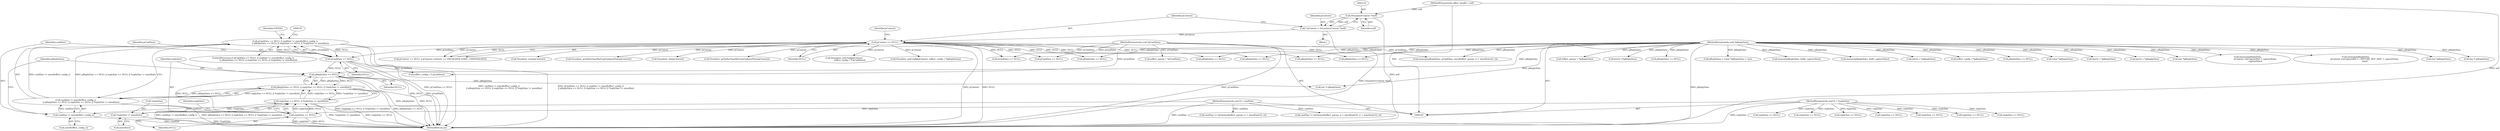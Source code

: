 digraph "0_Android_aeea52da00d210587fb3ed895de3d5f2e0264c88_11@API" {
"1000163" [label="(Call,pCmdData == NULL || cmdSize != sizeof(effect_config_t)\n                || pReplyData == NULL || replySize == NULL || *replySize != sizeof(int))"];
"1000164" [label="(Call,pCmdData == NULL)"];
"1000106" [label="(MethodParameterIn,void *pCmdData)"];
"1000119" [label="(Call,pContext == NULL)"];
"1000111" [label="(Call,* pContext = (VisualizerContext *)self)"];
"1000113" [label="(Call,(VisualizerContext *)self)"];
"1000103" [label="(MethodParameterIn,effect_handle_t self)"];
"1000167" [label="(Call,cmdSize != sizeof(effect_config_t)\n                || pReplyData == NULL || replySize == NULL || *replySize != sizeof(int))"];
"1000168" [label="(Call,cmdSize != sizeof(effect_config_t))"];
"1000105" [label="(MethodParameterIn,uint32_t cmdSize)"];
"1000172" [label="(Call,pReplyData == NULL || replySize == NULL || *replySize != sizeof(int))"];
"1000173" [label="(Call,pReplyData == NULL)"];
"1000108" [label="(MethodParameterIn,void *pReplyData)"];
"1000176" [label="(Call,replySize == NULL || *replySize != sizeof(int))"];
"1000177" [label="(Call,replySize == NULL)"];
"1000107" [label="(MethodParameterIn,uint32_t *replySize)"];
"1000180" [label="(Call,*replySize != sizeof(int))"];
"1000833" [label="(Call,Visualizer_getDeltaTimeMsFromUpdatedTime(pContext))"];
"1000781" [label="(Call,pReplyData = (char *)pReplyData + size)"];
"1000121" [label="(Identifier,NULL)"];
"1000498" [label="(Call,cmdSize != (int)(sizeof(effect_param_t) + sizeof(uint32_t) + sizeof(uint32_t)))"];
"1000180" [label="(Call,*replySize != sizeof(int))"];
"1000236" [label="(Call,replySize == NULL)"];
"1000706" [label="(Call,memset(pReplyData, 0x80, captureSize))"];
"1000811" [label="(Call,memset(pReplyData, 0x80, captureSize))"];
"1000674" [label="(Call,Visualizer_getDeltaTimeMsFromUpdatedTime(pContext))"];
"1000556" [label="(Call,(int32_t *)pReplyData)"];
"1000221" [label="(Call,(effect_config_t *)pReplyData)"];
"1000124" [label="(Identifier,pContext)"];
"1000179" [label="(Identifier,NULL)"];
"1000107" [label="(MethodParameterIn,uint32_t *replySize)"];
"1000172" [label="(Call,pReplyData == NULL || replySize == NULL || *replySize != sizeof(int))"];
"1000653" [label="(Call,replySize == NULL)"];
"1000158" [label="(Call,Visualizer_init(pContext))"];
"1000511" [label="(Call,pReplyData == NULL)"];
"1000183" [label="(Call,sizeof(int))"];
"1000649" [label="(Call,pReplyData == NULL)"];
"1000319" [label="(Call,pCmdData == NULL)"];
"1000113" [label="(Call,(VisualizerContext *)self)"];
"1000178" [label="(Identifier,replySize)"];
"1000232" [label="(Call,pReplyData == NULL)"];
"1000784" [label="(Call,(char *)pReplyData)"];
"1000106" [label="(MethodParameterIn,void *pCmdData)"];
"1000536" [label="(Call,(effect_param_t *)pCmdData)"];
"1000112" [label="(Identifier,pContext)"];
"1000103" [label="(MethodParameterIn,effect_handle_t self)"];
"1000164" [label="(Call,pCmdData == NULL)"];
"1000115" [label="(Identifier,self)"];
"1000494" [label="(Call,pCmdData == NULL)"];
"1000168" [label="(Call,cmdSize != sizeof(effect_config_t))"];
"1000162" [label="(ControlStructure,if (pCmdData == NULL || cmdSize != sizeof(effect_config_t)\n                || pReplyData == NULL || replySize == NULL || *replySize != sizeof(int)))"];
"1000196" [label="(Call,(effect_config_t *) pCmdData)"];
"1000105" [label="(MethodParameterIn,uint32_t cmdSize)"];
"1000357" [label="(Call,memcpy(pReplyData, pCmdData, sizeof(effect_param_t) + sizeof(uint32_t)))"];
"1000169" [label="(Identifier,cmdSize)"];
"1000194" [label="(Call,Visualizer_setConfig(pContext,\n                 (effect_config_t *) pCmdData))"];
"1000219" [label="(Call,Visualizer_getConfig(pContext, (effect_config_t *)pReplyData))"];
"1000175" [label="(Identifier,NULL)"];
"1000529" [label="(Call,(int32_t *)pReplyData)"];
"1000176" [label="(Call,replySize == NULL || *replySize != sizeof(int))"];
"1000629" [label="(Call,(int32_t *)pReplyData)"];
"1000137" [label="(Call,pReplyData == NULL)"];
"1000310" [label="(Call,(int *)pReplyData)"];
"1000118" [label="(Call,pContext == NULL || pContext->mState == VISUALIZER_STATE_UNINITIALIZED)"];
"1000515" [label="(Call,replySize == NULL)"];
"1000111" [label="(Call,* pContext = (VisualizerContext *)self)"];
"1001028" [label="(MethodReturn,int)"];
"1000323" [label="(Call,cmdSize != (int)(sizeof(effect_param_t) + sizeof(uint32_t)))"];
"1000794" [label="(Call,memcpy(pReplyData,\n                       pContext->mCaptureBuf + capturePoint,\n                       captureSize))"];
"1000771" [label="(Call,memcpy(pReplyData,\n                           pContext->mCaptureBuf + CAPTURE_BUF_SIZE + capturePoint,\n                           size))"];
"1000174" [label="(Identifier,pReplyData)"];
"1000188" [label="(Identifier,EINVAL)"];
"1000181" [label="(Call,*replySize)"];
"1000337" [label="(Call,replySize == NULL)"];
"1000119" [label="(Call,pContext == NULL)"];
"1000120" [label="(Identifier,pContext)"];
"1000226" [label="(Call,Visualizer_reset(pContext))"];
"1000275" [label="(Call,pReplyData == NULL)"];
"1000177" [label="(Call,replySize == NULL)"];
"1000163" [label="(Call,pCmdData == NULL || cmdSize != sizeof(effect_config_t)\n                || pReplyData == NULL || replySize == NULL || *replySize != sizeof(int))"];
"1000109" [label="(Block,)"];
"1000267" [label="(Call,(int *)pReplyData)"];
"1000155" [label="(Call,(int *) pReplyData)"];
"1000108" [label="(MethodParameterIn,void *pReplyData)"];
"1000203" [label="(Call,pReplyData == NULL)"];
"1000166" [label="(Identifier,NULL)"];
"1000368" [label="(Call,(effect_param_t *)pReplyData)"];
"1000182" [label="(Identifier,replySize)"];
"1000141" [label="(Call,replySize == NULL)"];
"1000165" [label="(Identifier,pCmdData)"];
"1000191" [label="(Call,(int *) pReplyData)"];
"1000958" [label="(Call,(int32_t*)pReplyData)"];
"1000173" [label="(Call,pReplyData == NULL)"];
"1000170" [label="(Call,sizeof(effect_config_t))"];
"1000167" [label="(Call,cmdSize != sizeof(effect_config_t)\n                || pReplyData == NULL || replySize == NULL || *replySize != sizeof(int))"];
"1000207" [label="(Call,replySize == NULL)"];
"1000333" [label="(Call,pReplyData == NULL)"];
"1000279" [label="(Call,replySize == NULL)"];
"1000163" -> "1000162"  [label="AST: "];
"1000163" -> "1000164"  [label="CFG: "];
"1000163" -> "1000167"  [label="CFG: "];
"1000164" -> "1000163"  [label="AST: "];
"1000167" -> "1000163"  [label="AST: "];
"1000188" -> "1000163"  [label="CFG: "];
"1000192" -> "1000163"  [label="CFG: "];
"1000163" -> "1001028"  [label="DDG: pCmdData == NULL"];
"1000163" -> "1001028"  [label="DDG: cmdSize != sizeof(effect_config_t)\n                || pReplyData == NULL || replySize == NULL || *replySize != sizeof(int)"];
"1000163" -> "1001028"  [label="DDG: pCmdData == NULL || cmdSize != sizeof(effect_config_t)\n                || pReplyData == NULL || replySize == NULL || *replySize != sizeof(int)"];
"1000164" -> "1000163"  [label="DDG: pCmdData"];
"1000164" -> "1000163"  [label="DDG: NULL"];
"1000167" -> "1000163"  [label="DDG: cmdSize != sizeof(effect_config_t)"];
"1000167" -> "1000163"  [label="DDG: pReplyData == NULL || replySize == NULL || *replySize != sizeof(int)"];
"1000164" -> "1000166"  [label="CFG: "];
"1000165" -> "1000164"  [label="AST: "];
"1000166" -> "1000164"  [label="AST: "];
"1000169" -> "1000164"  [label="CFG: "];
"1000164" -> "1001028"  [label="DDG: NULL"];
"1000164" -> "1001028"  [label="DDG: pCmdData"];
"1000106" -> "1000164"  [label="DDG: pCmdData"];
"1000119" -> "1000164"  [label="DDG: NULL"];
"1000164" -> "1000173"  [label="DDG: NULL"];
"1000164" -> "1000196"  [label="DDG: pCmdData"];
"1000106" -> "1000102"  [label="AST: "];
"1000106" -> "1001028"  [label="DDG: pCmdData"];
"1000106" -> "1000196"  [label="DDG: pCmdData"];
"1000106" -> "1000319"  [label="DDG: pCmdData"];
"1000106" -> "1000357"  [label="DDG: pCmdData"];
"1000106" -> "1000494"  [label="DDG: pCmdData"];
"1000106" -> "1000536"  [label="DDG: pCmdData"];
"1000119" -> "1000118"  [label="AST: "];
"1000119" -> "1000121"  [label="CFG: "];
"1000120" -> "1000119"  [label="AST: "];
"1000121" -> "1000119"  [label="AST: "];
"1000124" -> "1000119"  [label="CFG: "];
"1000118" -> "1000119"  [label="CFG: "];
"1000119" -> "1001028"  [label="DDG: NULL"];
"1000119" -> "1001028"  [label="DDG: pContext"];
"1000119" -> "1000118"  [label="DDG: pContext"];
"1000119" -> "1000118"  [label="DDG: NULL"];
"1000111" -> "1000119"  [label="DDG: pContext"];
"1000119" -> "1000137"  [label="DDG: NULL"];
"1000119" -> "1000158"  [label="DDG: pContext"];
"1000119" -> "1000194"  [label="DDG: pContext"];
"1000119" -> "1000203"  [label="DDG: NULL"];
"1000119" -> "1000219"  [label="DDG: pContext"];
"1000119" -> "1000226"  [label="DDG: pContext"];
"1000119" -> "1000232"  [label="DDG: NULL"];
"1000119" -> "1000275"  [label="DDG: NULL"];
"1000119" -> "1000319"  [label="DDG: NULL"];
"1000119" -> "1000494"  [label="DDG: NULL"];
"1000119" -> "1000649"  [label="DDG: NULL"];
"1000119" -> "1000674"  [label="DDG: pContext"];
"1000119" -> "1000833"  [label="DDG: pContext"];
"1000111" -> "1000109"  [label="AST: "];
"1000111" -> "1000113"  [label="CFG: "];
"1000112" -> "1000111"  [label="AST: "];
"1000113" -> "1000111"  [label="AST: "];
"1000120" -> "1000111"  [label="CFG: "];
"1000111" -> "1001028"  [label="DDG: (VisualizerContext *)self"];
"1000113" -> "1000111"  [label="DDG: self"];
"1000113" -> "1000115"  [label="CFG: "];
"1000114" -> "1000113"  [label="AST: "];
"1000115" -> "1000113"  [label="AST: "];
"1000113" -> "1001028"  [label="DDG: self"];
"1000103" -> "1000113"  [label="DDG: self"];
"1000103" -> "1000102"  [label="AST: "];
"1000103" -> "1001028"  [label="DDG: self"];
"1000167" -> "1000168"  [label="CFG: "];
"1000167" -> "1000172"  [label="CFG: "];
"1000168" -> "1000167"  [label="AST: "];
"1000172" -> "1000167"  [label="AST: "];
"1000167" -> "1001028"  [label="DDG: cmdSize != sizeof(effect_config_t)"];
"1000167" -> "1001028"  [label="DDG: pReplyData == NULL || replySize == NULL || *replySize != sizeof(int)"];
"1000168" -> "1000167"  [label="DDG: cmdSize"];
"1000172" -> "1000167"  [label="DDG: pReplyData == NULL"];
"1000172" -> "1000167"  [label="DDG: replySize == NULL || *replySize != sizeof(int)"];
"1000168" -> "1000170"  [label="CFG: "];
"1000169" -> "1000168"  [label="AST: "];
"1000170" -> "1000168"  [label="AST: "];
"1000174" -> "1000168"  [label="CFG: "];
"1000168" -> "1001028"  [label="DDG: cmdSize"];
"1000105" -> "1000168"  [label="DDG: cmdSize"];
"1000105" -> "1000102"  [label="AST: "];
"1000105" -> "1001028"  [label="DDG: cmdSize"];
"1000105" -> "1000323"  [label="DDG: cmdSize"];
"1000105" -> "1000498"  [label="DDG: cmdSize"];
"1000172" -> "1000173"  [label="CFG: "];
"1000172" -> "1000176"  [label="CFG: "];
"1000173" -> "1000172"  [label="AST: "];
"1000176" -> "1000172"  [label="AST: "];
"1000172" -> "1001028"  [label="DDG: replySize == NULL || *replySize != sizeof(int)"];
"1000172" -> "1001028"  [label="DDG: pReplyData == NULL"];
"1000173" -> "1000172"  [label="DDG: pReplyData"];
"1000173" -> "1000172"  [label="DDG: NULL"];
"1000176" -> "1000172"  [label="DDG: replySize == NULL"];
"1000176" -> "1000172"  [label="DDG: *replySize != sizeof(int)"];
"1000173" -> "1000175"  [label="CFG: "];
"1000174" -> "1000173"  [label="AST: "];
"1000175" -> "1000173"  [label="AST: "];
"1000178" -> "1000173"  [label="CFG: "];
"1000173" -> "1001028"  [label="DDG: pReplyData"];
"1000173" -> "1001028"  [label="DDG: NULL"];
"1000108" -> "1000173"  [label="DDG: pReplyData"];
"1000173" -> "1000177"  [label="DDG: NULL"];
"1000173" -> "1000191"  [label="DDG: pReplyData"];
"1000108" -> "1000102"  [label="AST: "];
"1000108" -> "1001028"  [label="DDG: pReplyData"];
"1000108" -> "1000137"  [label="DDG: pReplyData"];
"1000108" -> "1000155"  [label="DDG: pReplyData"];
"1000108" -> "1000191"  [label="DDG: pReplyData"];
"1000108" -> "1000203"  [label="DDG: pReplyData"];
"1000108" -> "1000221"  [label="DDG: pReplyData"];
"1000108" -> "1000232"  [label="DDG: pReplyData"];
"1000108" -> "1000267"  [label="DDG: pReplyData"];
"1000108" -> "1000275"  [label="DDG: pReplyData"];
"1000108" -> "1000310"  [label="DDG: pReplyData"];
"1000108" -> "1000333"  [label="DDG: pReplyData"];
"1000108" -> "1000357"  [label="DDG: pReplyData"];
"1000108" -> "1000368"  [label="DDG: pReplyData"];
"1000108" -> "1000511"  [label="DDG: pReplyData"];
"1000108" -> "1000529"  [label="DDG: pReplyData"];
"1000108" -> "1000556"  [label="DDG: pReplyData"];
"1000108" -> "1000629"  [label="DDG: pReplyData"];
"1000108" -> "1000649"  [label="DDG: pReplyData"];
"1000108" -> "1000706"  [label="DDG: pReplyData"];
"1000108" -> "1000771"  [label="DDG: pReplyData"];
"1000108" -> "1000781"  [label="DDG: pReplyData"];
"1000108" -> "1000784"  [label="DDG: pReplyData"];
"1000108" -> "1000794"  [label="DDG: pReplyData"];
"1000108" -> "1000811"  [label="DDG: pReplyData"];
"1000108" -> "1000958"  [label="DDG: pReplyData"];
"1000176" -> "1000177"  [label="CFG: "];
"1000176" -> "1000180"  [label="CFG: "];
"1000177" -> "1000176"  [label="AST: "];
"1000180" -> "1000176"  [label="AST: "];
"1000176" -> "1001028"  [label="DDG: *replySize != sizeof(int)"];
"1000176" -> "1001028"  [label="DDG: replySize == NULL"];
"1000177" -> "1000176"  [label="DDG: replySize"];
"1000177" -> "1000176"  [label="DDG: NULL"];
"1000180" -> "1000176"  [label="DDG: *replySize"];
"1000177" -> "1000179"  [label="CFG: "];
"1000178" -> "1000177"  [label="AST: "];
"1000179" -> "1000177"  [label="AST: "];
"1000182" -> "1000177"  [label="CFG: "];
"1000177" -> "1001028"  [label="DDG: replySize"];
"1000177" -> "1001028"  [label="DDG: NULL"];
"1000107" -> "1000177"  [label="DDG: replySize"];
"1000107" -> "1000102"  [label="AST: "];
"1000107" -> "1001028"  [label="DDG: replySize"];
"1000107" -> "1000141"  [label="DDG: replySize"];
"1000107" -> "1000207"  [label="DDG: replySize"];
"1000107" -> "1000236"  [label="DDG: replySize"];
"1000107" -> "1000279"  [label="DDG: replySize"];
"1000107" -> "1000337"  [label="DDG: replySize"];
"1000107" -> "1000515"  [label="DDG: replySize"];
"1000107" -> "1000653"  [label="DDG: replySize"];
"1000180" -> "1000183"  [label="CFG: "];
"1000181" -> "1000180"  [label="AST: "];
"1000183" -> "1000180"  [label="AST: "];
"1000180" -> "1001028"  [label="DDG: *replySize"];
}
